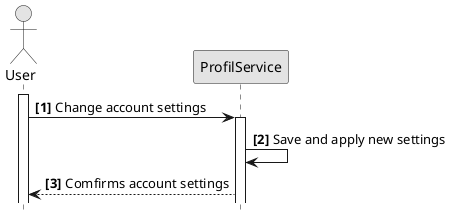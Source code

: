 @startuml
hide footbox
autonumber "<b>[0]"
skinparam monochrome true

actor User

participant ProfilService

activate User
User ->  ProfilService: Change account settings

activate  ProfilService
 ProfilService ->  ProfilService: Save and apply new settings
 ProfilService --> User: Comfirms account settings 
@enduml
